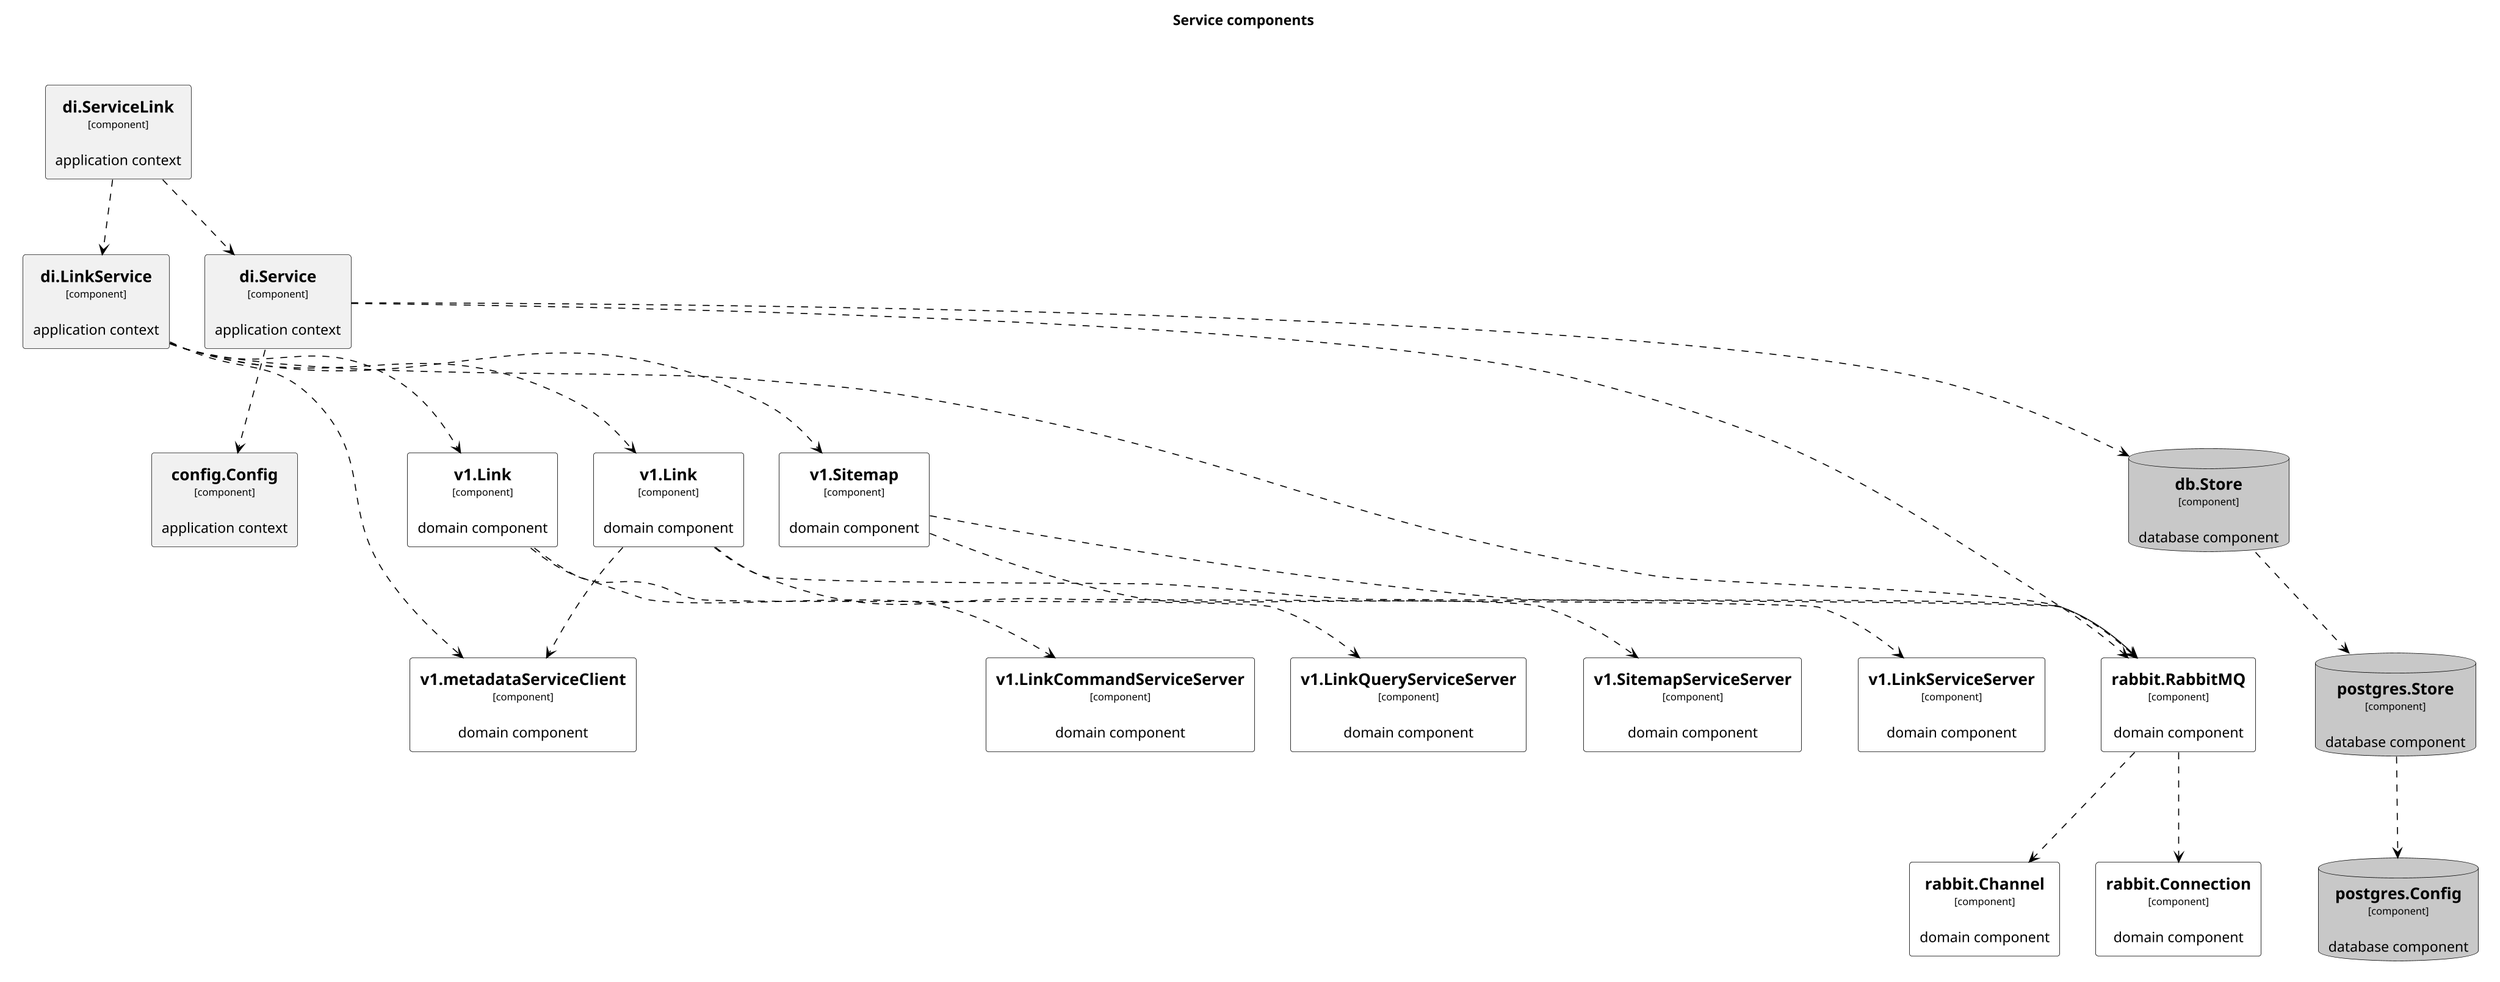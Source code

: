 This diagram has been generated with go-structurizr 
[https://github.com/krzysztofreczek/go-structurizr]

@startuml

title Service components

skinparam {
  shadowing false
  arrowFontSize 10
  defaultTextAlignment center
  wrapWidth 200
  maxMessageSize 100
}
hide stereotype
top to bottom direction

scale 4096 width

skinparam rectangle<<_GROUP>> {
  FontColor #ffffff
  BorderColor #ffffff
}

skinparam rectangle<<DOMAIN>> {
  BackgroundColor #ffffff
  FontColor #000000
  BorderColor #000000
}

skinparam database<<DB>> {
  BackgroundColor #c8c8c8
  FontColor #000000
  BorderColor #000000
}

rectangle 0ROOT <<_GROUP>> {
	rectangle "==di.Service\n<size:10>[component]</size>\n\napplication context" <<ROOT>> as 1871087981
}
rectangle 0ROOT <<_GROUP>> {
	rectangle "==config.Config\n<size:10>[component]</size>\n\napplication context" <<ROOT>> as 2592731437
}
rectangle 0ROOT <<_GROUP>> {
	rectangle "==di.LinkService\n<size:10>[component]</size>\n\napplication context" <<ROOT>> as 3561437763
}
rectangle 0ROOT <<_GROUP>> {
	rectangle "==di.ServiceLink\n<size:10>[component]</size>\n\napplication context" <<ROOT>> as 2635461745
}
rectangle 18710879811DOMAIN <<_GROUP>> {
	rectangle "==rabbit.RabbitMQ\n<size:10>[component]</size>\n\ndomain component" <<DOMAIN>> as 758782769
}
1871087981 .[#000000].> 758782769 : ""
1871087981 .[#000000].> 2592731437 : ""
rectangle 18710879811DB <<_GROUP>> {
	database "==db.Store\n<size:10>[component]</size>\n\ndatabase component" <<DB>> as 4140039057
}
1871087981 .[#000000].> 4140039057 : ""
3561437763 .[#000000].> 758782769 : ""
rectangle 35614377631DOMAIN <<_GROUP>> {
	rectangle "==v1.metadataServiceClient\n<size:10>[component]</size>\n\ndomain component" <<DOMAIN>> as 2801902508
}
3561437763 .[#000000].> 2801902508 : ""
rectangle 35614377631DOMAIN <<_GROUP>> {
	rectangle "==v1.Link\n<size:10>[component]</size>\n\ndomain component" <<DOMAIN>> as 2950453905
}
3561437763 .[#000000].> 2950453905 : ""
rectangle 35614377631DOMAIN <<_GROUP>> {
	rectangle "==v1.Link\n<size:10>[component]</size>\n\ndomain component" <<DOMAIN>> as 4256131975
}
3561437763 .[#000000].> 4256131975 : ""
rectangle 35614377631DOMAIN <<_GROUP>> {
	rectangle "==v1.Sitemap\n<size:10>[component]</size>\n\ndomain component" <<DOMAIN>> as 152503159
}
3561437763 .[#000000].> 152503159 : ""
2635461745 .[#000000].> 3561437763 : ""
2635461745 .[#000000].> 1871087981 : ""
rectangle 7587827692DOMAIN <<_GROUP>> {
	rectangle "==rabbit.Channel\n<size:10>[component]</size>\n\ndomain component" <<DOMAIN>> as 2572930566
}
758782769 .[#000000].> 2572930566 : ""
rectangle 7587827692DOMAIN <<_GROUP>> {
	rectangle "==rabbit.Connection\n<size:10>[component]</size>\n\ndomain component" <<DOMAIN>> as 1004151439
}
758782769 .[#000000].> 1004151439 : ""
rectangle 29504539052DOMAIN <<_GROUP>> {
	rectangle "==v1.LinkServiceServer\n<size:10>[component]</size>\n\ndomain component" <<DOMAIN>> as 31614763
}
2950453905 .[#000000].> 31614763 : ""
2950453905 .[#000000].> 758782769 : ""
2950453905 .[#000000].> 2801902508 : ""
rectangle 42561319752DOMAIN <<_GROUP>> {
	rectangle "==v1.LinkCommandServiceServer\n<size:10>[component]</size>\n\ndomain component" <<DOMAIN>> as 3414875900
}
4256131975 .[#000000].> 3414875900 : ""
rectangle 42561319752DOMAIN <<_GROUP>> {
	rectangle "==v1.LinkQueryServiceServer\n<size:10>[component]</size>\n\ndomain component" <<DOMAIN>> as 2201044751
}
4256131975 .[#000000].> 2201044751 : ""
rectangle 1525031592DOMAIN <<_GROUP>> {
	rectangle "==v1.SitemapServiceServer\n<size:10>[component]</size>\n\ndomain component" <<DOMAIN>> as 3294511693
}
152503159 .[#000000].> 3294511693 : ""
152503159 .[#000000].> 758782769 : ""
rectangle 41400390572DB <<_GROUP>> {
	database "==postgres.Store\n<size:10>[component]</size>\n\ndatabase component" <<DB>> as 3312791683
}
4140039057 .[#000000].> 3312791683 : ""
rectangle 33127916833DB <<_GROUP>> {
	database "==postgres.Config\n<size:10>[component]</size>\n\ndatabase component" <<DB>> as 2303787276
}
3312791683 .[#000000].> 2303787276 : ""
@enduml
